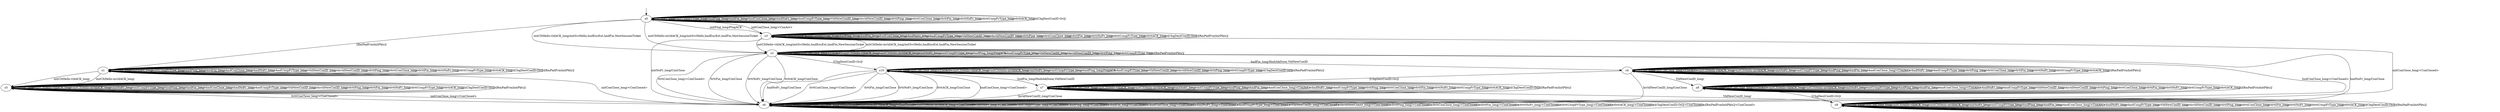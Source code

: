 digraph "../results/aioquicModels/aioquic-PSK-l-0/learnedModel" {
s0 [label=s0];
s1 [label=s1];
s2 [label=s2];
s3 [label=s3];
s4 [label=s4];
s5 [label=s5];
s6 [label=s6];
s7 [label=s7];
s8 [label=s8];
s9 [label=s9];
s10 [label=s10];
s0 -> s3  [label="initPing_long/PingACK "];
s0 -> s3  [label="initConClose_long/<ConAct> "];
s0 -> s2  [label="initCltHello-vldACK_long/initSvrHello,hndEncExt,hndFin,NewSessionTicket "];
s0 -> s2  [label="initCltHello-invldACK_long/initSvrHello,hndEncExt,hndFin,NewSessionTicket "];
s0 -> s0  [label="initNoFr_long/ "];
s0 -> s0  [label="initUnxpFrType_long/ "];
s0 -> s0  [label="hndPing_long/ "];
s0 -> s0  [label="hndFin_long/ "];
s0 -> s0  [label="hndConClose_long/ "];
s0 -> s0  [label="hndNoFr_long/ "];
s0 -> s0  [label="hndUnxpFrType_long/ "];
s0 -> s0  [label="VldNewConID_long/ "];
s0 -> s0  [label="InvldNewConID_long/ "];
s0 -> s0  [label="0rttPing_long/ "];
s0 -> s0  [label="0rttConClose_long/ "];
s0 -> s0  [label="0rttFin_long/ "];
s0 -> s0  [label="0rttNoFr_long/ "];
s0 -> s0  [label="0rttUnxpFrType_long/ "];
s0 -> s0  [label="0rttACK_long/ "];
s0 -> s0  [label="[ChgDestConID-Ori]/ "];
s0 -> s1  [label="[RmPadFrmInitPkts]/ "];
s1 -> s1  [label="initPing_long/ "];
s1 -> s6  [label="initConClose_long/<ConClosed> "];
s1 -> s5  [label="initCltHello-vldACK_long/ "];
s1 -> s5  [label="initCltHello-invldACK_long/ "];
s1 -> s1  [label="initNoFr_long/ "];
s1 -> s1  [label="initUnxpFrType_long/ "];
s1 -> s1  [label="hndPing_long/ "];
s1 -> s1  [label="hndFin_long/ "];
s1 -> s1  [label="hndConClose_long/ "];
s1 -> s1  [label="hndNoFr_long/ "];
s1 -> s1  [label="hndUnxpFrType_long/ "];
s1 -> s1  [label="VldNewConID_long/ "];
s1 -> s1  [label="InvldNewConID_long/ "];
s1 -> s1  [label="0rttPing_long/ "];
s1 -> s1  [label="0rttConClose_long/ "];
s1 -> s1  [label="0rttFin_long/ "];
s1 -> s1  [label="0rttNoFr_long/ "];
s1 -> s1  [label="0rttUnxpFrType_long/ "];
s1 -> s1  [label="0rttACK_long/ "];
s1 -> s1  [label="[ChgDestConID-Ori]/ "];
s1 -> s1  [label="[RmPadFrmInitPkts]/ "];
s2 -> s2  [label="initPing_long/ "];
s2 -> s2  [label="initConClose_long/<ConAct> "];
s2 -> s2  [label="initCltHello-vldACK_long/ "];
s2 -> s2  [label="initCltHello-invldACK_long/ "];
s2 -> s2  [label="initNoFr_long/ "];
s2 -> s2  [label="initUnxpFrType_long/ "];
s2 -> s2  [label="hndPing_long/PingACK "];
s2 -> s4  [label="hndFin_long/HndshkDone,VldNewConID "];
s2 -> s6  [label="hndConClose_long/<ConClosed> "];
s2 -> s6  [label="hndNoFr_long/ConClose "];
s2 -> s2  [label="hndUnxpFrType_long/ "];
s2 -> s2  [label="VldNewConID_long/ "];
s2 -> s2  [label="InvldNewConID_long/ "];
s2 -> s2  [label="0rttPing_long/ "];
s2 -> s6  [label="0rttConClose_long/<ConClosed> "];
s2 -> s6  [label="0rttFin_long/ConClose "];
s2 -> s6  [label="0rttNoFr_long/ConClose "];
s2 -> s2  [label="0rttUnxpFrType_long/ "];
s2 -> s6  [label="0rttACK_long/ConClose "];
s2 -> s10  [label="[ChgDestConID-Ori]/ "];
s2 -> s2  [label="[RmPadFrmInitPkts]/ "];
s3 -> s3  [label="initPing_long/PingACK "];
s3 -> s6  [label="initConClose_long/<ConClosed> "];
s3 -> s2  [label="initCltHello-vldACK_long/initSvrHello,hndEncExt,hndFin,NewSessionTicket "];
s3 -> s2  [label="initCltHello-invldACK_long/initSvrHello,hndEncExt,hndFin,NewSessionTicket "];
s3 -> s6  [label="initNoFr_long/ConClose "];
s3 -> s3  [label="initUnxpFrType_long/ "];
s3 -> s3  [label="hndPing_long/ "];
s3 -> s3  [label="hndFin_long/ "];
s3 -> s3  [label="hndConClose_long/ "];
s3 -> s3  [label="hndNoFr_long/ "];
s3 -> s3  [label="hndUnxpFrType_long/ "];
s3 -> s3  [label="VldNewConID_long/ "];
s3 -> s3  [label="InvldNewConID_long/ "];
s3 -> s3  [label="0rttPing_long/ "];
s3 -> s3  [label="0rttConClose_long/ "];
s3 -> s3  [label="0rttFin_long/ "];
s3 -> s3  [label="0rttNoFr_long/ "];
s3 -> s3  [label="0rttUnxpFrType_long/ "];
s3 -> s3  [label="0rttACK_long/ "];
s3 -> s3  [label="[ChgDestConID-Ori]/ "];
s3 -> s3  [label="[RmPadFrmInitPkts]/ "];
s4 -> s4  [label="initPing_long/ "];
s4 -> s4  [label="initConClose_long/<ConAct> "];
s4 -> s4  [label="initCltHello-vldACK_long/ "];
s4 -> s4  [label="initCltHello-invldACK_long/ "];
s4 -> s4  [label="initNoFr_long/ "];
s4 -> s4  [label="initUnxpFrType_long/ "];
s4 -> s4  [label="hndPing_long/ "];
s4 -> s4  [label="hndFin_long/ "];
s4 -> s4  [label="hndConClose_long/<ConAct> "];
s4 -> s4  [label="hndNoFr_long/ "];
s4 -> s4  [label="hndUnxpFrType_long/ "];
s4 -> s8  [label="VldNewConID_long/ "];
s4 -> s6  [label="InvldNewConID_long/ConClose "];
s4 -> s4  [label="0rttPing_long/ "];
s4 -> s4  [label="0rttConClose_long/ "];
s4 -> s4  [label="0rttFin_long/ "];
s4 -> s4  [label="0rttNoFr_long/ "];
s4 -> s4  [label="0rttUnxpFrType_long/ "];
s4 -> s4  [label="0rttACK_long/ "];
s4 -> s7  [label="[ChgDestConID-Ori]/ "];
s4 -> s4  [label="[RmPadFrmInitPkts]/ "];
s5 -> s5  [label="initPing_long/ "];
s5 -> s6  [label="initConClose_long/<ConClosed> "];
s5 -> s5  [label="initCltHello-vldACK_long/ "];
s5 -> s5  [label="initCltHello-invldACK_long/ "];
s5 -> s5  [label="initNoFr_long/ "];
s5 -> s5  [label="initUnxpFrType_long/ "];
s5 -> s5  [label="hndPing_long/ "];
s5 -> s5  [label="hndFin_long/ "];
s5 -> s5  [label="hndConClose_long/ "];
s5 -> s5  [label="hndNoFr_long/ "];
s5 -> s5  [label="hndUnxpFrType_long/ "];
s5 -> s5  [label="VldNewConID_long/ "];
s5 -> s5  [label="InvldNewConID_long/ "];
s5 -> s5  [label="0rttPing_long/ "];
s5 -> s6  [label="0rttConClose_long/<ConClosed> "];
s5 -> s5  [label="0rttFin_long/ "];
s5 -> s5  [label="0rttNoFr_long/ "];
s5 -> s5  [label="0rttUnxpFrType_long/ "];
s5 -> s5  [label="0rttACK_long/ "];
s5 -> s5  [label="[ChgDestConID-Ori]/ "];
s5 -> s5  [label="[RmPadFrmInitPkts]/ "];
s6 -> s6  [label="initPing_long/<ConClosed> "];
s6 -> s6  [label="initConClose_long/<ConClosed> "];
s6 -> s6  [label="initCltHello-vldACK_long/<ConClosed> "];
s6 -> s6  [label="initCltHello-invldACK_long/<ConClosed> "];
s6 -> s6  [label="initNoFr_long/<ConClosed> "];
s6 -> s6  [label="initUnxpFrType_long/<ConClosed> "];
s6 -> s6  [label="hndPing_long/<ConClosed> "];
s6 -> s6  [label="hndFin_long/<ConClosed> "];
s6 -> s6  [label="hndConClose_long/<ConClosed> "];
s6 -> s6  [label="hndNoFr_long/<ConClosed> "];
s6 -> s6  [label="hndUnxpFrType_long/<ConClosed> "];
s6 -> s6  [label="VldNewConID_long/<ConClosed> "];
s6 -> s6  [label="InvldNewConID_long/<ConClosed> "];
s6 -> s6  [label="0rttPing_long/<ConClosed> "];
s6 -> s6  [label="0rttConClose_long/<ConClosed> "];
s6 -> s6  [label="0rttFin_long/<ConClosed> "];
s6 -> s6  [label="0rttNoFr_long/<ConClosed> "];
s6 -> s6  [label="0rttUnxpFrType_long/<ConClosed> "];
s6 -> s6  [label="0rttACK_long/<ConClosed> "];
s6 -> s6  [label="[ChgDestConID-Ori]/<ConClosed> "];
s6 -> s6  [label="[RmPadFrmInitPkts]/<ConClosed> "];
s7 -> s7  [label="initPing_long/ "];
s7 -> s7  [label="initConClose_long/ "];
s7 -> s7  [label="initCltHello-vldACK_long/ "];
s7 -> s7  [label="initCltHello-invldACK_long/ "];
s7 -> s7  [label="initNoFr_long/ "];
s7 -> s7  [label="initUnxpFrType_long/ "];
s7 -> s7  [label="hndPing_long/ "];
s7 -> s7  [label="hndFin_long/ "];
s7 -> s7  [label="hndConClose_long/<ConAct> "];
s7 -> s7  [label="hndNoFr_long/ "];
s7 -> s7  [label="hndUnxpFrType_long/ "];
s7 -> s9  [label="VldNewConID_long/ "];
s7 -> s6  [label="InvldNewConID_long/ConClose "];
s7 -> s7  [label="0rttPing_long/ "];
s7 -> s7  [label="0rttConClose_long/ "];
s7 -> s7  [label="0rttFin_long/ "];
s7 -> s7  [label="0rttNoFr_long/ "];
s7 -> s7  [label="0rttUnxpFrType_long/ "];
s7 -> s7  [label="0rttACK_long/ "];
s7 -> s7  [label="[ChgDestConID-Ori]/ "];
s7 -> s7  [label="[RmPadFrmInitPkts]/ "];
s8 -> s8  [label="initPing_long/ "];
s8 -> s8  [label="initConClose_long/<ConAct> "];
s8 -> s8  [label="initCltHello-vldACK_long/ "];
s8 -> s8  [label="initCltHello-invldACK_long/ "];
s8 -> s8  [label="initNoFr_long/ "];
s8 -> s8  [label="initUnxpFrType_long/ "];
s8 -> s8  [label="hndPing_long/ "];
s8 -> s8  [label="hndFin_long/ "];
s8 -> s8  [label="hndConClose_long/<ConAct> "];
s8 -> s8  [label="hndNoFr_long/ "];
s8 -> s8  [label="hndUnxpFrType_long/ "];
s8 -> s8  [label="VldNewConID_long/ "];
s8 -> s8  [label="InvldNewConID_long/ "];
s8 -> s8  [label="0rttPing_long/ "];
s8 -> s8  [label="0rttConClose_long/ "];
s8 -> s8  [label="0rttFin_long/ "];
s8 -> s8  [label="0rttNoFr_long/ "];
s8 -> s8  [label="0rttUnxpFrType_long/ "];
s8 -> s8  [label="0rttACK_long/ "];
s8 -> s9  [label="[ChgDestConID-Ori]/ "];
s8 -> s8  [label="[RmPadFrmInitPkts]/ "];
s9 -> s9  [label="initPing_long/ "];
s9 -> s9  [label="initConClose_long/ "];
s9 -> s9  [label="initCltHello-vldACK_long/ "];
s9 -> s9  [label="initCltHello-invldACK_long/ "];
s9 -> s9  [label="initNoFr_long/ "];
s9 -> s9  [label="initUnxpFrType_long/ "];
s9 -> s9  [label="hndPing_long/ "];
s9 -> s9  [label="hndFin_long/ "];
s9 -> s9  [label="hndConClose_long/<ConAct> "];
s9 -> s9  [label="hndNoFr_long/ "];
s9 -> s9  [label="hndUnxpFrType_long/ "];
s9 -> s9  [label="VldNewConID_long/ "];
s9 -> s9  [label="InvldNewConID_long/ "];
s9 -> s9  [label="0rttPing_long/ "];
s9 -> s9  [label="0rttConClose_long/ "];
s9 -> s9  [label="0rttFin_long/ "];
s9 -> s9  [label="0rttNoFr_long/ "];
s9 -> s9  [label="0rttUnxpFrType_long/ "];
s9 -> s9  [label="0rttACK_long/ "];
s9 -> s9  [label="[ChgDestConID-Ori]/ "];
s9 -> s9  [label="[RmPadFrmInitPkts]/ "];
s10 -> s10  [label="initPing_long/ "];
s10 -> s10  [label="initConClose_long/<ConAct> "];
s10 -> s10  [label="initCltHello-vldACK_long/ "];
s10 -> s10  [label="initCltHello-invldACK_long/ "];
s10 -> s10  [label="initNoFr_long/ "];
s10 -> s10  [label="initUnxpFrType_long/ "];
s10 -> s10  [label="hndPing_long/PingACK "];
s10 -> s7  [label="hndFin_long/HndshkDone,VldNewConID "];
s10 -> s6  [label="hndConClose_long/<ConClosed> "];
s10 -> s6  [label="hndNoFr_long/ConClose "];
s10 -> s10  [label="hndUnxpFrType_long/ "];
s10 -> s10  [label="VldNewConID_long/ "];
s10 -> s10  [label="InvldNewConID_long/ "];
s10 -> s10  [label="0rttPing_long/ "];
s10 -> s6  [label="0rttConClose_long/<ConClosed> "];
s10 -> s6  [label="0rttFin_long/ConClose "];
s10 -> s6  [label="0rttNoFr_long/ConClose "];
s10 -> s10  [label="0rttUnxpFrType_long/ "];
s10 -> s6  [label="0rttACK_long/ConClose "];
s10 -> s10  [label="[ChgDestConID-Ori]/ "];
s10 -> s10  [label="[RmPadFrmInitPkts]/ "];
__start0 [label="", shape=none];
__start0 -> s0  [label=""];
}
